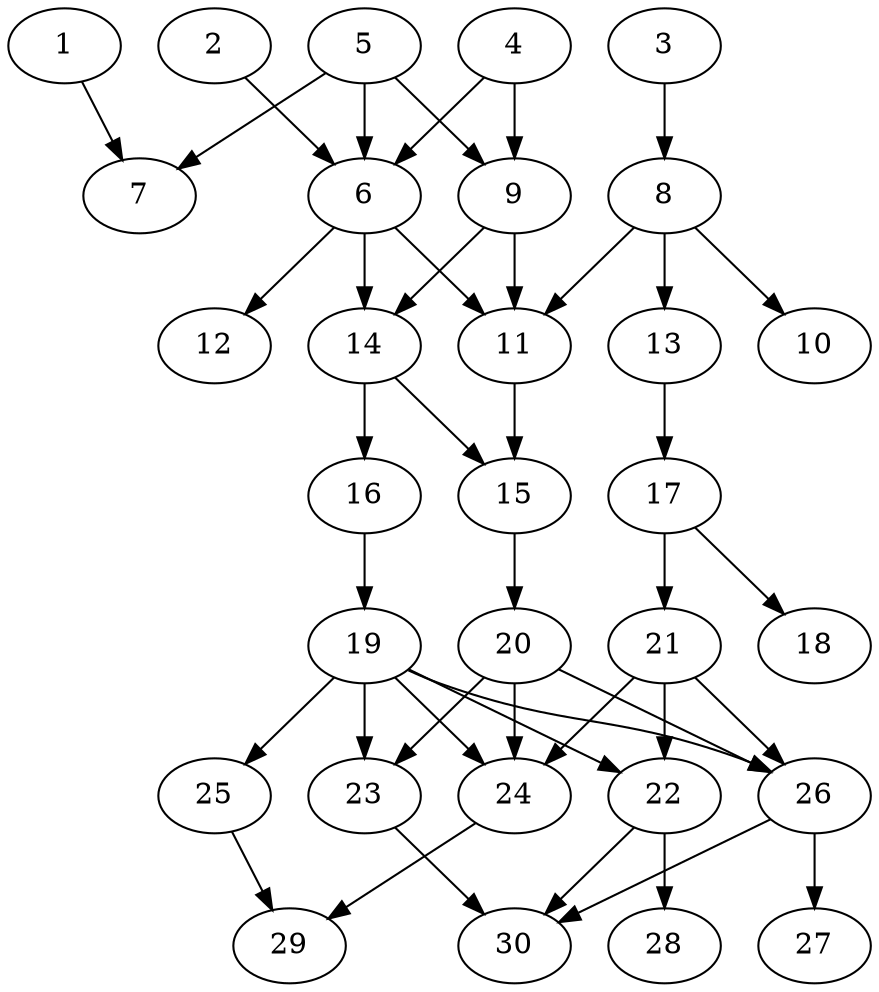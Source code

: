 // DAG automatically generated by daggen at Thu Oct  3 14:04:18 2019
// ./daggen --dot -n 30 --ccr 0.5 --fat 0.5 --regular 0.7 --density 0.6 --mindata 5242880 --maxdata 52428800 
digraph G {
  1 [size="11640832", alpha="0.18", expect_size="5820416"] 
  1 -> 7 [size ="5820416"]
  2 [size="29745152", alpha="0.19", expect_size="14872576"] 
  2 -> 6 [size ="14872576"]
  3 [size="83996672", alpha="0.07", expect_size="41998336"] 
  3 -> 8 [size ="41998336"]
  4 [size="72955904", alpha="0.18", expect_size="36477952"] 
  4 -> 6 [size ="36477952"]
  4 -> 9 [size ="36477952"]
  5 [size="102739968", alpha="0.10", expect_size="51369984"] 
  5 -> 6 [size ="51369984"]
  5 -> 7 [size ="51369984"]
  5 -> 9 [size ="51369984"]
  6 [size="22329344", alpha="0.17", expect_size="11164672"] 
  6 -> 11 [size ="11164672"]
  6 -> 12 [size ="11164672"]
  6 -> 14 [size ="11164672"]
  7 [size="24225792", alpha="0.01", expect_size="12112896"] 
  8 [size="61947904", alpha="0.18", expect_size="30973952"] 
  8 -> 10 [size ="30973952"]
  8 -> 11 [size ="30973952"]
  8 -> 13 [size ="30973952"]
  9 [size="45338624", alpha="0.12", expect_size="22669312"] 
  9 -> 11 [size ="22669312"]
  9 -> 14 [size ="22669312"]
  10 [size="56944640", alpha="0.03", expect_size="28472320"] 
  11 [size="77973504", alpha="0.10", expect_size="38986752"] 
  11 -> 15 [size ="38986752"]
  12 [size="68737024", alpha="0.07", expect_size="34368512"] 
  13 [size="61861888", alpha="0.18", expect_size="30930944"] 
  13 -> 17 [size ="30930944"]
  14 [size="96040960", alpha="0.02", expect_size="48020480"] 
  14 -> 15 [size ="48020480"]
  14 -> 16 [size ="48020480"]
  15 [size="85411840", alpha="0.12", expect_size="42705920"] 
  15 -> 20 [size ="42705920"]
  16 [size="37468160", alpha="0.18", expect_size="18734080"] 
  16 -> 19 [size ="18734080"]
  17 [size="21362688", alpha="0.19", expect_size="10681344"] 
  17 -> 18 [size ="10681344"]
  17 -> 21 [size ="10681344"]
  18 [size="28401664", alpha="0.05", expect_size="14200832"] 
  19 [size="20486144", alpha="0.15", expect_size="10243072"] 
  19 -> 22 [size ="10243072"]
  19 -> 23 [size ="10243072"]
  19 -> 24 [size ="10243072"]
  19 -> 25 [size ="10243072"]
  19 -> 26 [size ="10243072"]
  20 [size="77176832", alpha="0.09", expect_size="38588416"] 
  20 -> 23 [size ="38588416"]
  20 -> 24 [size ="38588416"]
  20 -> 26 [size ="38588416"]
  21 [size="89108480", alpha="0.03", expect_size="44554240"] 
  21 -> 22 [size ="44554240"]
  21 -> 24 [size ="44554240"]
  21 -> 26 [size ="44554240"]
  22 [size="44144640", alpha="0.02", expect_size="22072320"] 
  22 -> 28 [size ="22072320"]
  22 -> 30 [size ="22072320"]
  23 [size="77359104", alpha="0.15", expect_size="38679552"] 
  23 -> 30 [size ="38679552"]
  24 [size="67123200", alpha="0.03", expect_size="33561600"] 
  24 -> 29 [size ="33561600"]
  25 [size="74811392", alpha="0.09", expect_size="37405696"] 
  25 -> 29 [size ="37405696"]
  26 [size="37371904", alpha="0.18", expect_size="18685952"] 
  26 -> 27 [size ="18685952"]
  26 -> 30 [size ="18685952"]
  27 [size="29200384", alpha="0.11", expect_size="14600192"] 
  28 [size="23500800", alpha="0.14", expect_size="11750400"] 
  29 [size="45268992", alpha="0.04", expect_size="22634496"] 
  30 [size="21837824", alpha="0.04", expect_size="10918912"] 
}
